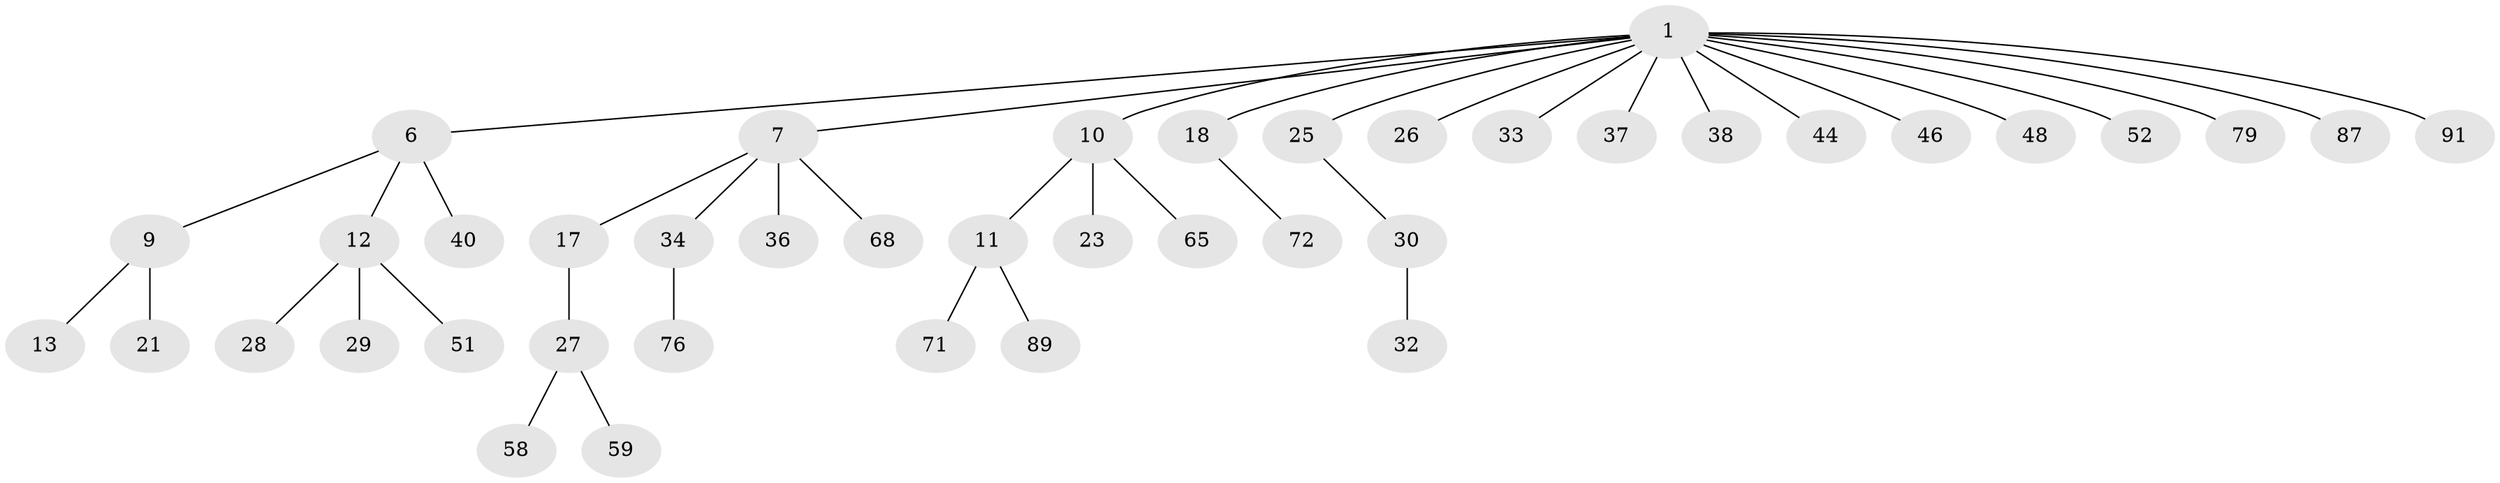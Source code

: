 // original degree distribution, {7: 0.009708737864077669, 5: 0.04854368932038835, 3: 0.1262135922330097, 2: 0.3300970873786408, 4: 0.04854368932038835, 1: 0.4368932038834951}
// Generated by graph-tools (version 1.1) at 2025/19/03/04/25 18:19:21]
// undirected, 41 vertices, 40 edges
graph export_dot {
graph [start="1"]
  node [color=gray90,style=filled];
  1 [super="+2+4+3+8"];
  6 [super="+19"];
  7 [super="+55+15+42"];
  9;
  10;
  11 [super="+14+39+31"];
  12 [super="+16"];
  13 [super="+99"];
  17;
  18 [super="+45+22"];
  21 [super="+78"];
  23;
  25;
  26 [super="+56"];
  27 [super="+57+66"];
  28 [super="+53+49"];
  29 [super="+35+84"];
  30;
  32 [super="+43"];
  33;
  34;
  36 [super="+101"];
  37 [super="+67"];
  38;
  40 [super="+62+75+86"];
  44;
  46;
  48;
  51;
  52 [super="+69"];
  58 [super="+61"];
  59 [super="+73"];
  65;
  68 [super="+82"];
  71;
  72;
  76 [super="+85"];
  79;
  87;
  89 [super="+102"];
  91;
  1 -- 7;
  1 -- 38;
  1 -- 87;
  1 -- 48;
  1 -- 18;
  1 -- 91;
  1 -- 79;
  1 -- 10;
  1 -- 52;
  1 -- 37;
  1 -- 25;
  1 -- 6;
  1 -- 33;
  1 -- 26;
  1 -- 44;
  1 -- 46;
  6 -- 9;
  6 -- 12;
  6 -- 40;
  7 -- 68;
  7 -- 17;
  7 -- 34;
  7 -- 36;
  9 -- 13;
  9 -- 21;
  10 -- 11;
  10 -- 23;
  10 -- 65;
  11 -- 71;
  11 -- 89;
  12 -- 29;
  12 -- 51;
  12 -- 28;
  17 -- 27;
  18 -- 72;
  25 -- 30;
  27 -- 59;
  27 -- 58;
  30 -- 32;
  34 -- 76;
}

